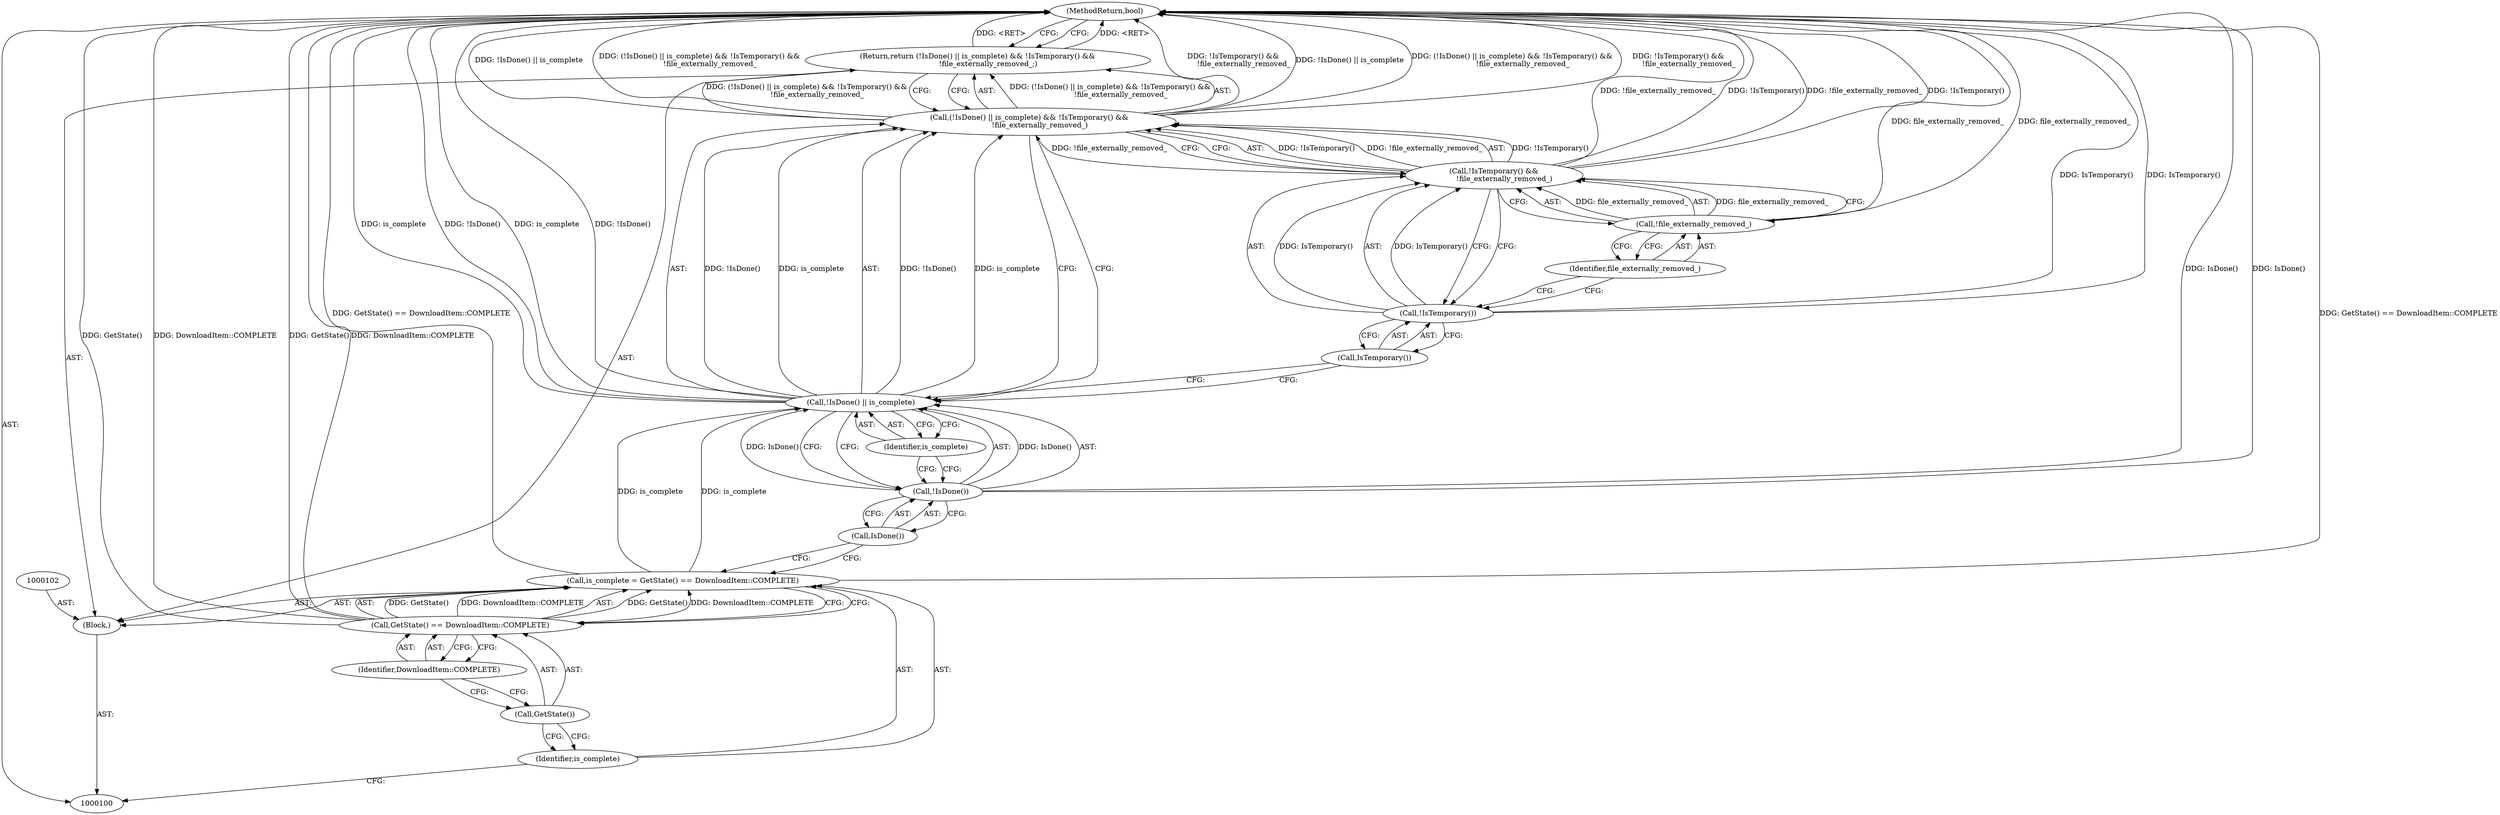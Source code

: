 digraph "1_Chrome_a8d6ae61d266d8bc44c3dd2d08bda32db701e359" {
"1000119" [label="(MethodReturn,bool)"];
"1000101" [label="(Block,)"];
"1000103" [label="(Call,is_complete = GetState() == DownloadItem::COMPLETE)"];
"1000104" [label="(Identifier,is_complete)"];
"1000105" [label="(Call,GetState() == DownloadItem::COMPLETE)"];
"1000106" [label="(Call,GetState())"];
"1000107" [label="(Identifier,DownloadItem::COMPLETE)"];
"1000109" [label="(Call,(!IsDone() || is_complete) && !IsTemporary() &&\n         !file_externally_removed_)"];
"1000110" [label="(Call,!IsDone() || is_complete)"];
"1000111" [label="(Call,!IsDone())"];
"1000112" [label="(Call,IsDone())"];
"1000113" [label="(Identifier,is_complete)"];
"1000108" [label="(Return,return (!IsDone() || is_complete) && !IsTemporary() &&\n         !file_externally_removed_;)"];
"1000114" [label="(Call,!IsTemporary() &&\n         !file_externally_removed_)"];
"1000115" [label="(Call,!IsTemporary())"];
"1000116" [label="(Call,IsTemporary())"];
"1000118" [label="(Identifier,file_externally_removed_)"];
"1000117" [label="(Call,!file_externally_removed_)"];
"1000119" -> "1000100"  [label="AST: "];
"1000119" -> "1000108"  [label="CFG: "];
"1000108" -> "1000119"  [label="DDG: <RET>"];
"1000114" -> "1000119"  [label="DDG: !file_externally_removed_"];
"1000114" -> "1000119"  [label="DDG: !IsTemporary()"];
"1000105" -> "1000119"  [label="DDG: DownloadItem::COMPLETE"];
"1000105" -> "1000119"  [label="DDG: GetState()"];
"1000103" -> "1000119"  [label="DDG: GetState() == DownloadItem::COMPLETE"];
"1000109" -> "1000119"  [label="DDG: !IsTemporary() &&\n         !file_externally_removed_"];
"1000109" -> "1000119"  [label="DDG: !IsDone() || is_complete"];
"1000109" -> "1000119"  [label="DDG: (!IsDone() || is_complete) && !IsTemporary() &&\n         !file_externally_removed_"];
"1000117" -> "1000119"  [label="DDG: file_externally_removed_"];
"1000111" -> "1000119"  [label="DDG: IsDone()"];
"1000110" -> "1000119"  [label="DDG: is_complete"];
"1000110" -> "1000119"  [label="DDG: !IsDone()"];
"1000115" -> "1000119"  [label="DDG: IsTemporary()"];
"1000101" -> "1000100"  [label="AST: "];
"1000102" -> "1000101"  [label="AST: "];
"1000103" -> "1000101"  [label="AST: "];
"1000108" -> "1000101"  [label="AST: "];
"1000103" -> "1000101"  [label="AST: "];
"1000103" -> "1000105"  [label="CFG: "];
"1000104" -> "1000103"  [label="AST: "];
"1000105" -> "1000103"  [label="AST: "];
"1000112" -> "1000103"  [label="CFG: "];
"1000103" -> "1000119"  [label="DDG: GetState() == DownloadItem::COMPLETE"];
"1000105" -> "1000103"  [label="DDG: GetState()"];
"1000105" -> "1000103"  [label="DDG: DownloadItem::COMPLETE"];
"1000103" -> "1000110"  [label="DDG: is_complete"];
"1000104" -> "1000103"  [label="AST: "];
"1000104" -> "1000100"  [label="CFG: "];
"1000106" -> "1000104"  [label="CFG: "];
"1000105" -> "1000103"  [label="AST: "];
"1000105" -> "1000107"  [label="CFG: "];
"1000106" -> "1000105"  [label="AST: "];
"1000107" -> "1000105"  [label="AST: "];
"1000103" -> "1000105"  [label="CFG: "];
"1000105" -> "1000119"  [label="DDG: DownloadItem::COMPLETE"];
"1000105" -> "1000119"  [label="DDG: GetState()"];
"1000105" -> "1000103"  [label="DDG: GetState()"];
"1000105" -> "1000103"  [label="DDG: DownloadItem::COMPLETE"];
"1000106" -> "1000105"  [label="AST: "];
"1000106" -> "1000104"  [label="CFG: "];
"1000107" -> "1000106"  [label="CFG: "];
"1000107" -> "1000105"  [label="AST: "];
"1000107" -> "1000106"  [label="CFG: "];
"1000105" -> "1000107"  [label="CFG: "];
"1000109" -> "1000108"  [label="AST: "];
"1000109" -> "1000110"  [label="CFG: "];
"1000109" -> "1000114"  [label="CFG: "];
"1000110" -> "1000109"  [label="AST: "];
"1000114" -> "1000109"  [label="AST: "];
"1000108" -> "1000109"  [label="CFG: "];
"1000109" -> "1000119"  [label="DDG: !IsTemporary() &&\n         !file_externally_removed_"];
"1000109" -> "1000119"  [label="DDG: !IsDone() || is_complete"];
"1000109" -> "1000119"  [label="DDG: (!IsDone() || is_complete) && !IsTemporary() &&\n         !file_externally_removed_"];
"1000109" -> "1000108"  [label="DDG: (!IsDone() || is_complete) && !IsTemporary() &&\n         !file_externally_removed_"];
"1000110" -> "1000109"  [label="DDG: !IsDone()"];
"1000110" -> "1000109"  [label="DDG: is_complete"];
"1000114" -> "1000109"  [label="DDG: !IsTemporary()"];
"1000114" -> "1000109"  [label="DDG: !file_externally_removed_"];
"1000110" -> "1000109"  [label="AST: "];
"1000110" -> "1000111"  [label="CFG: "];
"1000110" -> "1000113"  [label="CFG: "];
"1000111" -> "1000110"  [label="AST: "];
"1000113" -> "1000110"  [label="AST: "];
"1000116" -> "1000110"  [label="CFG: "];
"1000109" -> "1000110"  [label="CFG: "];
"1000110" -> "1000119"  [label="DDG: is_complete"];
"1000110" -> "1000119"  [label="DDG: !IsDone()"];
"1000110" -> "1000109"  [label="DDG: !IsDone()"];
"1000110" -> "1000109"  [label="DDG: is_complete"];
"1000111" -> "1000110"  [label="DDG: IsDone()"];
"1000103" -> "1000110"  [label="DDG: is_complete"];
"1000111" -> "1000110"  [label="AST: "];
"1000111" -> "1000112"  [label="CFG: "];
"1000112" -> "1000111"  [label="AST: "];
"1000113" -> "1000111"  [label="CFG: "];
"1000110" -> "1000111"  [label="CFG: "];
"1000111" -> "1000119"  [label="DDG: IsDone()"];
"1000111" -> "1000110"  [label="DDG: IsDone()"];
"1000112" -> "1000111"  [label="AST: "];
"1000112" -> "1000103"  [label="CFG: "];
"1000111" -> "1000112"  [label="CFG: "];
"1000113" -> "1000110"  [label="AST: "];
"1000113" -> "1000111"  [label="CFG: "];
"1000110" -> "1000113"  [label="CFG: "];
"1000108" -> "1000101"  [label="AST: "];
"1000108" -> "1000109"  [label="CFG: "];
"1000109" -> "1000108"  [label="AST: "];
"1000119" -> "1000108"  [label="CFG: "];
"1000108" -> "1000119"  [label="DDG: <RET>"];
"1000109" -> "1000108"  [label="DDG: (!IsDone() || is_complete) && !IsTemporary() &&\n         !file_externally_removed_"];
"1000114" -> "1000109"  [label="AST: "];
"1000114" -> "1000115"  [label="CFG: "];
"1000114" -> "1000117"  [label="CFG: "];
"1000115" -> "1000114"  [label="AST: "];
"1000117" -> "1000114"  [label="AST: "];
"1000109" -> "1000114"  [label="CFG: "];
"1000114" -> "1000119"  [label="DDG: !file_externally_removed_"];
"1000114" -> "1000119"  [label="DDG: !IsTemporary()"];
"1000114" -> "1000109"  [label="DDG: !IsTemporary()"];
"1000114" -> "1000109"  [label="DDG: !file_externally_removed_"];
"1000115" -> "1000114"  [label="DDG: IsTemporary()"];
"1000117" -> "1000114"  [label="DDG: file_externally_removed_"];
"1000115" -> "1000114"  [label="AST: "];
"1000115" -> "1000116"  [label="CFG: "];
"1000116" -> "1000115"  [label="AST: "];
"1000118" -> "1000115"  [label="CFG: "];
"1000114" -> "1000115"  [label="CFG: "];
"1000115" -> "1000119"  [label="DDG: IsTemporary()"];
"1000115" -> "1000114"  [label="DDG: IsTemporary()"];
"1000116" -> "1000115"  [label="AST: "];
"1000116" -> "1000110"  [label="CFG: "];
"1000115" -> "1000116"  [label="CFG: "];
"1000118" -> "1000117"  [label="AST: "];
"1000118" -> "1000115"  [label="CFG: "];
"1000117" -> "1000118"  [label="CFG: "];
"1000117" -> "1000114"  [label="AST: "];
"1000117" -> "1000118"  [label="CFG: "];
"1000118" -> "1000117"  [label="AST: "];
"1000114" -> "1000117"  [label="CFG: "];
"1000117" -> "1000119"  [label="DDG: file_externally_removed_"];
"1000117" -> "1000114"  [label="DDG: file_externally_removed_"];
}
